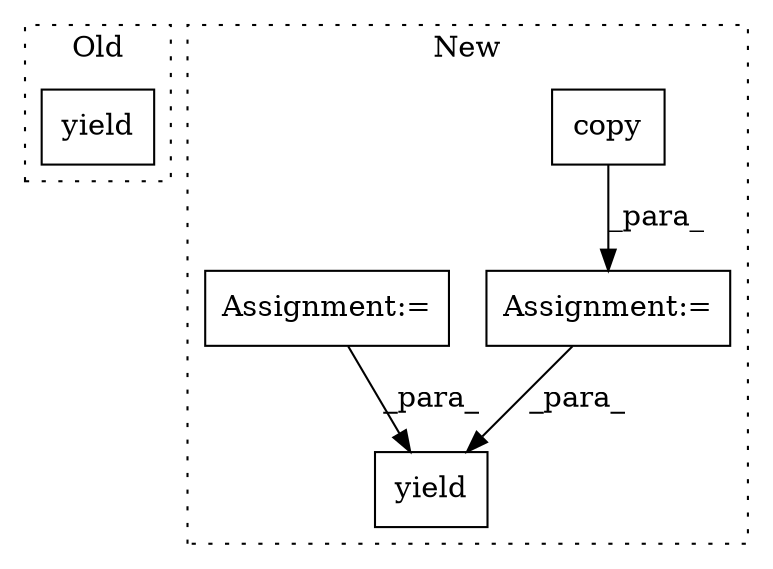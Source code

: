 digraph G {
subgraph cluster0 {
1 [label="yield" a="112" s="9897" l="7" shape="box"];
label = "Old";
style="dotted";
}
subgraph cluster1 {
2 [label="copy" a="32" s="9935" l="6" shape="box"];
3 [label="Assignment:=" a="7" s="9888" l="1" shape="box"];
4 [label="yield" a="112" s="10042" l="7" shape="box"];
5 [label="Assignment:=" a="7" s="9805" l="1" shape="box"];
label = "New";
style="dotted";
}
2 -> 3 [label="_para_"];
3 -> 4 [label="_para_"];
5 -> 4 [label="_para_"];
}